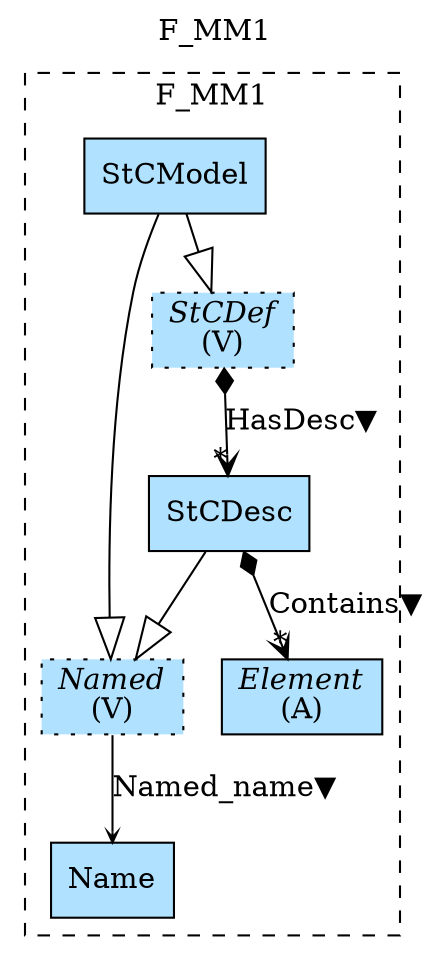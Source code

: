 digraph {graph[label=F_MM1,labelloc=tl,labelfontsize=12];
subgraph cluster_F_MM1{style=dashed;label=F_MM1;
"Element"[shape=record,fillcolor=lightskyblue1,style = filled,label=<{<I>Element</I><br/>(A)}>];
"Name"[shape=record,fillcolor=lightskyblue1,style = filled,label="Name"];
"StCDesc"[shape=record,fillcolor=lightskyblue1,style = filled,label="StCDesc"];
"Named"[shape=record,fillcolor=lightskyblue1,style ="filled,dotted",label=<{<I>Named</I><br/>(V)}>];
"StCModel"[shape=record,fillcolor=lightskyblue1,style = filled,label="StCModel"];
"StCDef"[shape=record,fillcolor=lightskyblue1,style ="filled,dotted",label=<{<I>StCDef</I><br/>(V)}>];

"StCDef"->"StCDesc"[label="HasDesc▼",arrowhead=vee,arrowtail=diamond,dir=both,headlabel="*"];
"StCDesc"->"Element"[label="Contains▼",arrowhead=vee,arrowtail=diamond,dir=both,headlabel="*"];
"Named"->"Name"[label="Named_name▼",arrowhead=vee,headlabel="",arrowsize=.5];
"StCDesc"->"Named"[arrowhead=onormal,arrowsize=2.0];
"StCModel"->"Named"[arrowhead=onormal,arrowsize=2.0];
"StCModel"->"StCDef"[arrowhead=onormal,arrowsize=2.0];

}
}